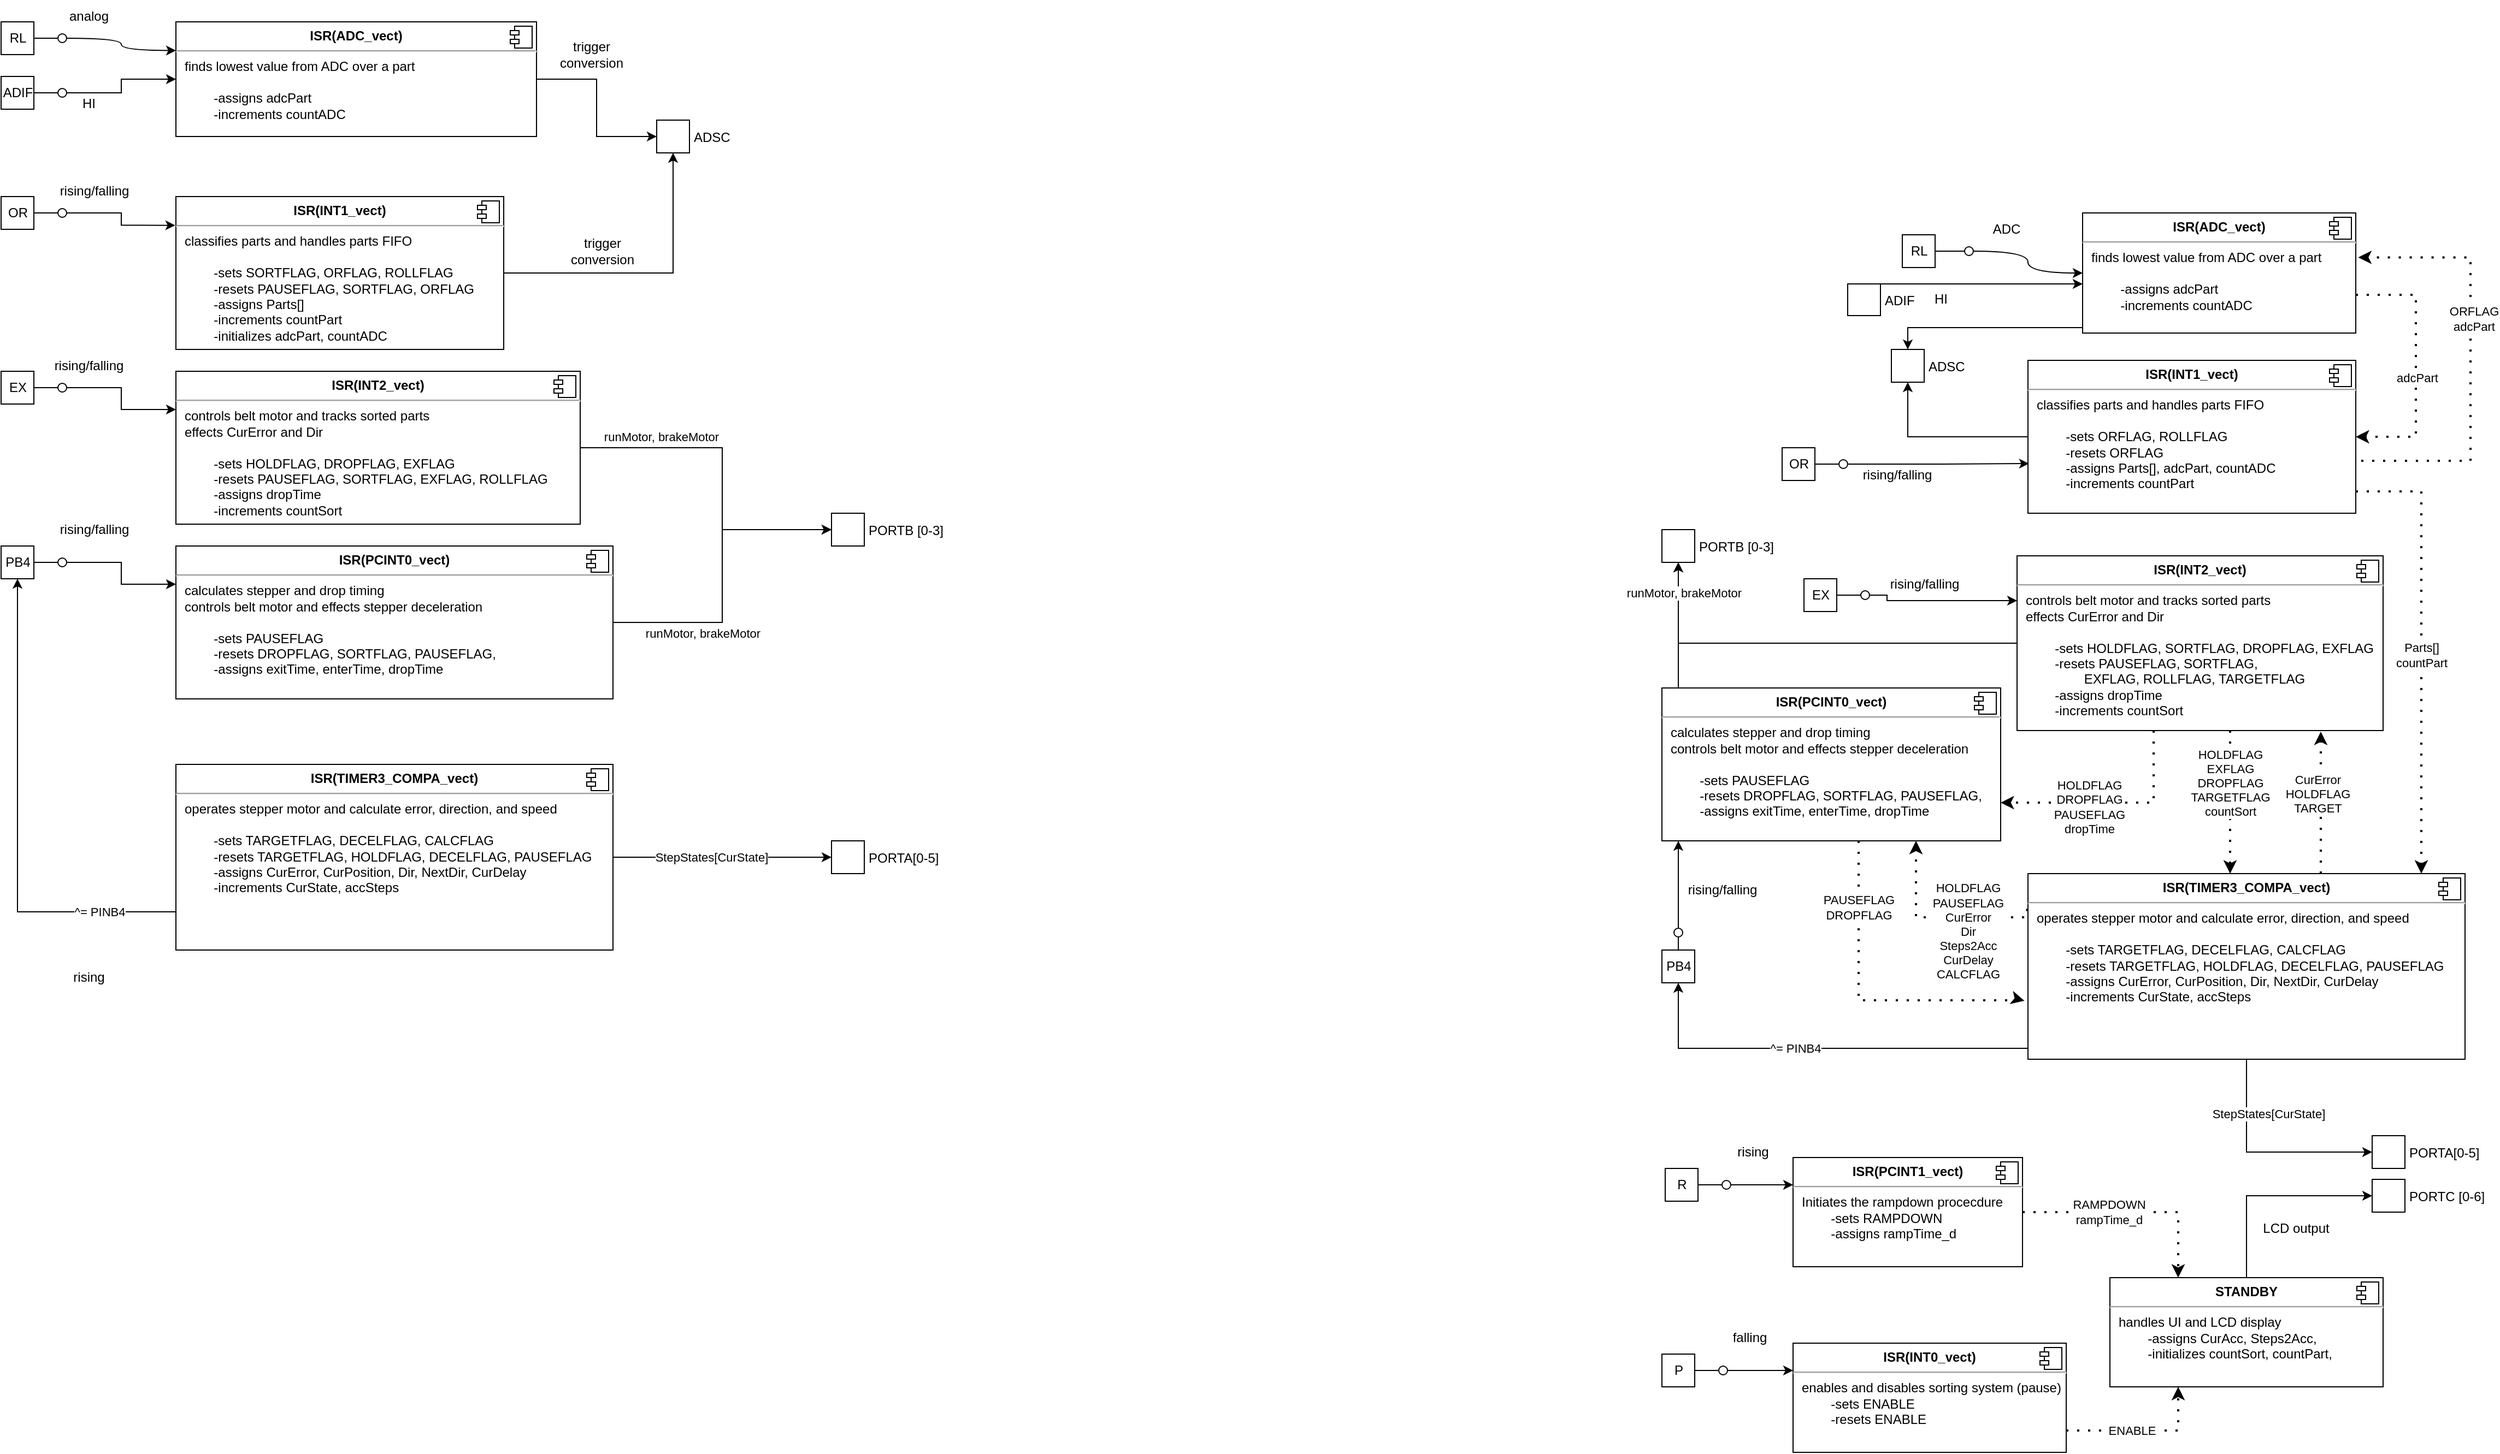 <mxfile version="20.3.0" type="device"><diagram id="m3MxllTX_KHWbP2m7ZOE" name="Page-1"><mxGraphModel dx="2062" dy="1225" grid="0" gridSize="10" guides="1" tooltips="1" connect="1" arrows="1" fold="1" page="0" pageScale="1" pageWidth="850" pageHeight="1100" math="0" shadow="0"><root><mxCell id="0"/><mxCell id="1" parent="0"/><mxCell id="24c8QytC8m8sdufF-hjJ-18" value="" style="group" vertex="1" connectable="0" parent="1"><mxGeometry x="40" y="200" width="60" height="30" as="geometry"/></mxCell><mxCell id="24c8QytC8m8sdufF-hjJ-6" value="OR" style="html=1;rounded=0;" vertex="1" parent="24c8QytC8m8sdufF-hjJ-18"><mxGeometry width="30" height="30" as="geometry"/></mxCell><mxCell id="24c8QytC8m8sdufF-hjJ-7" value="" style="endArrow=none;html=1;rounded=0;align=center;verticalAlign=top;endFill=0;labelBackgroundColor=none;endSize=2;" edge="1" source="24c8QytC8m8sdufF-hjJ-6" target="24c8QytC8m8sdufF-hjJ-8" parent="24c8QytC8m8sdufF-hjJ-18"><mxGeometry relative="1" as="geometry"/></mxCell><mxCell id="24c8QytC8m8sdufF-hjJ-8" value="" style="ellipse;html=1;fontSize=11;align=center;fillColor=none;points=[];aspect=fixed;resizable=0;verticalAlign=bottom;labelPosition=center;verticalLabelPosition=top;flipH=1;" vertex="1" parent="24c8QytC8m8sdufF-hjJ-18"><mxGeometry x="52" y="11" width="8" height="8" as="geometry"/></mxCell><mxCell id="24c8QytC8m8sdufF-hjJ-20" value="" style="group" vertex="1" connectable="0" parent="1"><mxGeometry x="40" y="360" width="60" height="30" as="geometry"/></mxCell><mxCell id="24c8QytC8m8sdufF-hjJ-21" value="EX" style="html=1;rounded=0;" vertex="1" parent="24c8QytC8m8sdufF-hjJ-20"><mxGeometry width="30" height="30" as="geometry"/></mxCell><mxCell id="24c8QytC8m8sdufF-hjJ-22" value="" style="endArrow=none;html=1;rounded=0;align=center;verticalAlign=top;endFill=0;labelBackgroundColor=none;endSize=2;" edge="1" parent="24c8QytC8m8sdufF-hjJ-20" source="24c8QytC8m8sdufF-hjJ-21" target="24c8QytC8m8sdufF-hjJ-23"><mxGeometry relative="1" as="geometry"/></mxCell><mxCell id="24c8QytC8m8sdufF-hjJ-23" value="" style="ellipse;html=1;fontSize=11;align=center;fillColor=none;points=[];aspect=fixed;resizable=0;verticalAlign=bottom;labelPosition=center;verticalLabelPosition=top;flipH=1;" vertex="1" parent="24c8QytC8m8sdufF-hjJ-20"><mxGeometry x="52" y="11" width="8" height="8" as="geometry"/></mxCell><mxCell id="24c8QytC8m8sdufF-hjJ-28" value="" style="group" vertex="1" connectable="0" parent="1"><mxGeometry x="40" y="40" width="60" height="30" as="geometry"/></mxCell><mxCell id="24c8QytC8m8sdufF-hjJ-29" value="RL" style="html=1;rounded=0;" vertex="1" parent="24c8QytC8m8sdufF-hjJ-28"><mxGeometry width="30" height="30" as="geometry"/></mxCell><mxCell id="24c8QytC8m8sdufF-hjJ-30" value="" style="endArrow=none;html=1;rounded=0;align=center;verticalAlign=top;endFill=0;labelBackgroundColor=none;endSize=2;" edge="1" parent="24c8QytC8m8sdufF-hjJ-28" source="24c8QytC8m8sdufF-hjJ-29" target="24c8QytC8m8sdufF-hjJ-31"><mxGeometry relative="1" as="geometry"/></mxCell><mxCell id="24c8QytC8m8sdufF-hjJ-31" value="" style="ellipse;html=1;fontSize=11;align=center;fillColor=none;points=[];aspect=fixed;resizable=0;verticalAlign=bottom;labelPosition=center;verticalLabelPosition=top;flipH=1;" vertex="1" parent="24c8QytC8m8sdufF-hjJ-28"><mxGeometry x="52" y="11" width="8" height="8" as="geometry"/></mxCell><mxCell id="24c8QytC8m8sdufF-hjJ-32" value="" style="group;rotation=0;" vertex="1" connectable="0" parent="1"><mxGeometry x="1560" y="1260" width="60" height="30" as="geometry"/></mxCell><mxCell id="24c8QytC8m8sdufF-hjJ-33" value="P" style="html=1;rounded=0;rotation=0;" vertex="1" parent="24c8QytC8m8sdufF-hjJ-32"><mxGeometry width="30" height="30" as="geometry"/></mxCell><mxCell id="24c8QytC8m8sdufF-hjJ-34" value="" style="endArrow=none;html=1;rounded=0;align=center;verticalAlign=top;endFill=0;labelBackgroundColor=none;endSize=2;" edge="1" parent="24c8QytC8m8sdufF-hjJ-32" source="24c8QytC8m8sdufF-hjJ-33" target="24c8QytC8m8sdufF-hjJ-35"><mxGeometry relative="1" as="geometry"/></mxCell><mxCell id="24c8QytC8m8sdufF-hjJ-35" value="" style="ellipse;html=1;fontSize=11;align=center;fillColor=none;points=[];aspect=fixed;resizable=0;verticalAlign=bottom;labelPosition=center;verticalLabelPosition=top;flipH=1;rotation=0;" vertex="1" parent="24c8QytC8m8sdufF-hjJ-32"><mxGeometry x="52" y="11" width="8" height="8" as="geometry"/></mxCell><mxCell id="24c8QytC8m8sdufF-hjJ-37" value="" style="group;rotation=0;" vertex="1" connectable="0" parent="1"><mxGeometry x="1563" y="1090" width="60" height="30" as="geometry"/></mxCell><mxCell id="24c8QytC8m8sdufF-hjJ-38" value="R" style="html=1;rounded=0;rotation=0;" vertex="1" parent="24c8QytC8m8sdufF-hjJ-37"><mxGeometry width="30" height="30" as="geometry"/></mxCell><mxCell id="24c8QytC8m8sdufF-hjJ-39" value="" style="endArrow=none;html=1;rounded=0;align=center;verticalAlign=top;endFill=0;labelBackgroundColor=none;endSize=2;" edge="1" parent="24c8QytC8m8sdufF-hjJ-37" source="24c8QytC8m8sdufF-hjJ-38" target="24c8QytC8m8sdufF-hjJ-40"><mxGeometry relative="1" as="geometry"/></mxCell><mxCell id="24c8QytC8m8sdufF-hjJ-40" value="" style="ellipse;html=1;fontSize=11;align=center;fillColor=none;points=[];aspect=fixed;resizable=0;verticalAlign=bottom;labelPosition=center;verticalLabelPosition=top;flipH=1;rotation=0;" vertex="1" parent="24c8QytC8m8sdufF-hjJ-37"><mxGeometry x="52" y="11" width="8" height="8" as="geometry"/></mxCell><mxCell id="24c8QytC8m8sdufF-hjJ-90" style="edgeStyle=orthogonalEdgeStyle;rounded=0;orthogonalLoop=1;jettySize=auto;html=1;entryX=0;entryY=0.5;entryDx=0;entryDy=0;" edge="1" parent="1" source="24c8QytC8m8sdufF-hjJ-54" target="24c8QytC8m8sdufF-hjJ-81"><mxGeometry relative="1" as="geometry"><Array as="points"><mxPoint x="700" y="430"/><mxPoint x="700" y="505"/></Array></mxGeometry></mxCell><mxCell id="24c8QytC8m8sdufF-hjJ-91" value="runMotor, brakeMotor" style="edgeLabel;html=1;align=center;verticalAlign=middle;resizable=0;points=[];" vertex="1" connectable="0" parent="24c8QytC8m8sdufF-hjJ-90"><mxGeometry x="-0.515" y="3" relative="1" as="geometry"><mxPoint y="-7" as="offset"/></mxGeometry></mxCell><mxCell id="24c8QytC8m8sdufF-hjJ-54" value="&lt;p style=&quot;margin:0px;margin-top:6px;text-align:center;&quot;&gt;&lt;b&gt;ISR(INT2_vect)&lt;/b&gt;&lt;/p&gt;&lt;hr&gt;&lt;p style=&quot;margin:0px;margin-left:8px;&quot;&gt;controls belt motor and tracks sorted parts&lt;/p&gt;&lt;p style=&quot;margin:0px;margin-left:8px;&quot;&gt;effects CurError and Dir&lt;/p&gt;&lt;p style=&quot;margin:0px;margin-left:8px;&quot;&gt;&lt;br&gt;&lt;/p&gt;&lt;p style=&quot;margin:0px;margin-left:8px;&quot;&gt;&lt;span style=&quot;background-color: initial; white-space: pre;&quot;&gt;&#9;&lt;/span&gt;&lt;span style=&quot;background-color: initial;&quot;&gt;-sets HOLDFLAG, DROPFLAG, EXFLAG&lt;/span&gt;&lt;br&gt;&lt;/p&gt;&lt;p style=&quot;margin:0px;margin-left:8px;&quot;&gt;&lt;span style=&quot;background-color: initial;&quot;&gt;&lt;span style=&quot;white-space: pre;&quot;&gt;&#9;&lt;/span&gt;-resets PAUSEFLAG, SORTFLAG, EXFLAG, ROLLFLAG&lt;br&gt;&lt;/span&gt;&lt;/p&gt;&lt;p style=&quot;margin:0px;margin-left:8px;&quot;&gt;&lt;span style=&quot;background-color: initial;&quot;&gt;&lt;span style=&quot;white-space: pre;&quot;&gt;&#9;&lt;/span&gt;-assigns dropTime&lt;br&gt;&lt;/span&gt;&lt;/p&gt;&lt;p style=&quot;margin:0px;margin-left:8px;&quot;&gt;&lt;span style=&quot;background-color: initial;&quot;&gt;&lt;span style=&quot;white-space: pre;&quot;&gt;&#9;&lt;/span&gt;-increments countSort&lt;br&gt;&lt;/span&gt;&lt;/p&gt;" style="align=left;overflow=fill;html=1;dropTarget=0;" vertex="1" parent="1"><mxGeometry x="200" y="360" width="370" height="140" as="geometry"/></mxCell><mxCell id="24c8QytC8m8sdufF-hjJ-55" value="" style="shape=component;jettyWidth=8;jettyHeight=4;" vertex="1" parent="24c8QytC8m8sdufF-hjJ-54"><mxGeometry x="1" width="20" height="20" relative="1" as="geometry"><mxPoint x="-24" y="4" as="offset"/></mxGeometry></mxCell><mxCell id="24c8QytC8m8sdufF-hjJ-56" style="edgeStyle=orthogonalEdgeStyle;rounded=0;orthogonalLoop=1;jettySize=auto;html=1;entryX=0;entryY=0.25;entryDx=0;entryDy=0;" edge="1" parent="1" source="24c8QytC8m8sdufF-hjJ-23" target="24c8QytC8m8sdufF-hjJ-54"><mxGeometry relative="1" as="geometry"/></mxCell><mxCell id="24c8QytC8m8sdufF-hjJ-110" style="edgeStyle=orthogonalEdgeStyle;rounded=0;orthogonalLoop=1;jettySize=auto;html=1;entryX=0.5;entryY=1;entryDx=0;entryDy=0;" edge="1" parent="1" source="24c8QytC8m8sdufF-hjJ-57" target="24c8QytC8m8sdufF-hjJ-107"><mxGeometry relative="1" as="geometry"/></mxCell><mxCell id="24c8QytC8m8sdufF-hjJ-57" value="&lt;p style=&quot;margin:0px;margin-top:6px;text-align:center;&quot;&gt;&lt;b&gt;ISR(INT1_vect)&lt;/b&gt;&lt;/p&gt;&lt;hr&gt;&lt;p style=&quot;margin:0px;margin-left:8px;&quot;&gt;classifies parts and handles parts FIFO&lt;/p&gt;&lt;p style=&quot;margin:0px;margin-left:8px;&quot;&gt;&lt;br&gt;&lt;/p&gt;&lt;p style=&quot;margin:0px;margin-left:8px;&quot;&gt;&lt;span style=&quot;background-color: initial; white-space: pre;&quot;&gt;&#9;&lt;/span&gt;&lt;span style=&quot;background-color: initial;&quot;&gt;-sets SORTFLAG, ORFLAG, ROLLFLAG&lt;/span&gt;&lt;br&gt;&lt;/p&gt;&lt;p style=&quot;margin:0px;margin-left:8px;&quot;&gt;&lt;span style=&quot;background-color: initial;&quot;&gt;&lt;span style=&quot;white-space: pre;&quot;&gt;&#9;&lt;/span&gt;-resets PAUSEFLAG, SORTFLAG, ORFLAG&lt;br&gt;&lt;/span&gt;&lt;/p&gt;&lt;p style=&quot;margin:0px;margin-left:8px;&quot;&gt;&lt;span style=&quot;background-color: initial;&quot;&gt;&lt;span style=&quot;white-space: pre;&quot;&gt;&#9;&lt;/span&gt;-assigns Parts[]&lt;br&gt;&lt;/span&gt;&lt;/p&gt;&lt;p style=&quot;margin:0px;margin-left:8px;&quot;&gt;&lt;span style=&quot;background-color: initial;&quot;&gt;&lt;span style=&quot;white-space: pre;&quot;&gt;&#9;&lt;/span&gt;-increments countPart&lt;br&gt;&lt;/span&gt;&lt;/p&gt;&lt;p style=&quot;margin:0px;margin-left:8px;&quot;&gt;&lt;span style=&quot;background-color: initial;&quot;&gt;&lt;span style=&quot;white-space: pre;&quot;&gt;&#9;&lt;/span&gt;-initializes adcPart, countADC&lt;br&gt;&lt;/span&gt;&lt;/p&gt;" style="align=left;overflow=fill;html=1;dropTarget=0;" vertex="1" parent="1"><mxGeometry x="200" y="200" width="300" height="140" as="geometry"/></mxCell><mxCell id="24c8QytC8m8sdufF-hjJ-58" value="" style="shape=component;jettyWidth=8;jettyHeight=4;" vertex="1" parent="24c8QytC8m8sdufF-hjJ-57"><mxGeometry x="1" width="20" height="20" relative="1" as="geometry"><mxPoint x="-24" y="4" as="offset"/></mxGeometry></mxCell><mxCell id="24c8QytC8m8sdufF-hjJ-59" value="" style="edgeStyle=orthogonalEdgeStyle;rounded=0;orthogonalLoop=1;jettySize=auto;html=1;entryX=-0.002;entryY=0.188;entryDx=0;entryDy=0;entryPerimeter=0;" edge="1" parent="1" source="24c8QytC8m8sdufF-hjJ-8" target="24c8QytC8m8sdufF-hjJ-57"><mxGeometry relative="1" as="geometry"/></mxCell><mxCell id="24c8QytC8m8sdufF-hjJ-112" style="edgeStyle=orthogonalEdgeStyle;rounded=0;orthogonalLoop=1;jettySize=auto;html=1;entryX=0;entryY=0.5;entryDx=0;entryDy=0;" edge="1" parent="1" source="24c8QytC8m8sdufF-hjJ-60" target="24c8QytC8m8sdufF-hjJ-107"><mxGeometry relative="1" as="geometry"/></mxCell><mxCell id="24c8QytC8m8sdufF-hjJ-60" value="&lt;p style=&quot;margin:0px;margin-top:6px;text-align:center;&quot;&gt;&lt;b&gt;ISR(ADC_vect)&lt;/b&gt;&lt;/p&gt;&lt;hr&gt;&lt;p style=&quot;margin:0px;margin-left:8px;&quot;&gt;finds lowest value from ADC over a part&lt;/p&gt;&lt;p style=&quot;margin:0px;margin-left:8px;&quot;&gt;&lt;br&gt;&lt;/p&gt;&lt;p style=&quot;margin:0px;margin-left:8px;&quot;&gt;&lt;span style=&quot;background-color: initial;&quot;&gt;&lt;span style=&quot;white-space: pre;&quot;&gt;&#9;&lt;/span&gt;-assigns adcPart&lt;br&gt;&lt;/span&gt;&lt;/p&gt;&lt;p style=&quot;margin:0px;margin-left:8px;&quot;&gt;&lt;span style=&quot;background-color: initial;&quot;&gt;&lt;span style=&quot;white-space: pre;&quot;&gt;&#9;&lt;/span&gt;-increments countADC&lt;br&gt;&lt;/span&gt;&lt;/p&gt;&lt;p style=&quot;margin:0px;margin-left:8px;&quot;&gt;&lt;span style=&quot;background-color: initial;&quot;&gt;&lt;br&gt;&lt;/span&gt;&lt;/p&gt;" style="align=left;overflow=fill;html=1;dropTarget=0;" vertex="1" parent="1"><mxGeometry x="200" y="40" width="330" height="105" as="geometry"/></mxCell><mxCell id="24c8QytC8m8sdufF-hjJ-61" value="" style="shape=component;jettyWidth=8;jettyHeight=4;" vertex="1" parent="24c8QytC8m8sdufF-hjJ-60"><mxGeometry x="1" width="20" height="20" relative="1" as="geometry"><mxPoint x="-24" y="4" as="offset"/></mxGeometry></mxCell><mxCell id="24c8QytC8m8sdufF-hjJ-62" value="" style="edgeStyle=orthogonalEdgeStyle;rounded=0;orthogonalLoop=1;jettySize=auto;html=1;entryX=0;entryY=0.25;entryDx=0;entryDy=0;curved=1;" edge="1" parent="1" source="24c8QytC8m8sdufF-hjJ-31" target="24c8QytC8m8sdufF-hjJ-60"><mxGeometry relative="1" as="geometry"/></mxCell><mxCell id="24c8QytC8m8sdufF-hjJ-216" style="edgeStyle=orthogonalEdgeStyle;rounded=0;orthogonalLoop=1;jettySize=auto;html=1;entryX=0.25;entryY=0;entryDx=0;entryDy=0;dashed=1;dashPattern=1 4;strokeWidth=2;" edge="1" parent="1" source="24c8QytC8m8sdufF-hjJ-63" target="24c8QytC8m8sdufF-hjJ-70"><mxGeometry relative="1" as="geometry"/></mxCell><mxCell id="24c8QytC8m8sdufF-hjJ-217" value="RAMPDOWN&lt;br&gt;rampTime_d" style="edgeLabel;html=1;align=center;verticalAlign=middle;resizable=0;points=[];" vertex="1" connectable="0" parent="24c8QytC8m8sdufF-hjJ-216"><mxGeometry x="-0.093" y="-2" relative="1" as="geometry"><mxPoint x="-13" y="-2" as="offset"/></mxGeometry></mxCell><mxCell id="24c8QytC8m8sdufF-hjJ-63" value="&lt;p style=&quot;margin:0px;margin-top:6px;text-align:center;&quot;&gt;&lt;b&gt;ISR(PCINT1_vect)&lt;/b&gt;&lt;/p&gt;&lt;hr&gt;&lt;p style=&quot;margin:0px;margin-left:8px;&quot;&gt;Initiates the rampdown procecdure&lt;/p&gt;&lt;p style=&quot;margin:0px;margin-left:8px;&quot;&gt;&lt;span style=&quot;white-space: pre;&quot;&gt;&#9;&lt;/span&gt;-sets RAMPDOWN&lt;/p&gt;&lt;p style=&quot;margin:0px;margin-left:8px;&quot;&gt;&lt;span style=&quot;white-space: pre;&quot;&gt;&#9;&lt;/span&gt;-assigns rampTime_d&lt;br&gt;&lt;/p&gt;" style="align=left;overflow=fill;html=1;dropTarget=0;" vertex="1" parent="1"><mxGeometry x="1680" y="1080" width="210" height="100" as="geometry"/></mxCell><mxCell id="24c8QytC8m8sdufF-hjJ-64" value="" style="shape=component;jettyWidth=8;jettyHeight=4;" vertex="1" parent="24c8QytC8m8sdufF-hjJ-63"><mxGeometry x="1" width="20" height="20" relative="1" as="geometry"><mxPoint x="-24" y="4" as="offset"/></mxGeometry></mxCell><mxCell id="24c8QytC8m8sdufF-hjJ-65" value="" style="edgeStyle=orthogonalEdgeStyle;rounded=0;orthogonalLoop=1;jettySize=auto;html=1;entryX=0;entryY=0.25;entryDx=0;entryDy=0;" edge="1" parent="1" source="24c8QytC8m8sdufF-hjJ-40" target="24c8QytC8m8sdufF-hjJ-63"><mxGeometry relative="1" as="geometry"/></mxCell><mxCell id="24c8QytC8m8sdufF-hjJ-218" style="edgeStyle=orthogonalEdgeStyle;rounded=0;orthogonalLoop=1;jettySize=auto;html=1;entryX=0.25;entryY=1;entryDx=0;entryDy=0;dashed=1;dashPattern=1 4;strokeWidth=2;" edge="1" parent="1" source="24c8QytC8m8sdufF-hjJ-66" target="24c8QytC8m8sdufF-hjJ-70"><mxGeometry relative="1" as="geometry"><Array as="points"><mxPoint x="2033" y="1330"/></Array></mxGeometry></mxCell><mxCell id="24c8QytC8m8sdufF-hjJ-219" value="ENABLE" style="edgeLabel;html=1;align=center;verticalAlign=middle;resizable=0;points=[];" vertex="1" connectable="0" parent="24c8QytC8m8sdufF-hjJ-218"><mxGeometry x="-0.481" y="-1" relative="1" as="geometry"><mxPoint x="23" y="-1" as="offset"/></mxGeometry></mxCell><mxCell id="24c8QytC8m8sdufF-hjJ-66" value="&lt;p style=&quot;margin:0px;margin-top:6px;text-align:center;&quot;&gt;&lt;b&gt;ISR(INT0_vect)&lt;/b&gt;&lt;/p&gt;&lt;hr&gt;&lt;p style=&quot;margin:0px;margin-left:8px;&quot;&gt;enables and disables sorting system (pause)&lt;/p&gt;&lt;p style=&quot;margin:0px;margin-left:8px;&quot;&gt;&lt;span style=&quot;white-space: pre;&quot;&gt;&#9;&lt;/span&gt;-sets ENABLE&lt;/p&gt;&lt;p style=&quot;margin:0px;margin-left:8px;&quot;&gt;&lt;span style=&quot;white-space: pre;&quot;&gt;&#9;&lt;/span&gt;-resets ENABLE&lt;/p&gt;&lt;p style=&quot;margin:0px;margin-left:8px;&quot;&gt;&lt;br&gt;&lt;/p&gt;" style="align=left;overflow=fill;html=1;dropTarget=0;" vertex="1" parent="1"><mxGeometry x="1680" y="1250" width="250" height="100" as="geometry"/></mxCell><mxCell id="24c8QytC8m8sdufF-hjJ-67" value="" style="shape=component;jettyWidth=8;jettyHeight=4;" vertex="1" parent="24c8QytC8m8sdufF-hjJ-66"><mxGeometry x="1" width="20" height="20" relative="1" as="geometry"><mxPoint x="-24" y="4" as="offset"/></mxGeometry></mxCell><mxCell id="24c8QytC8m8sdufF-hjJ-68" value="" style="edgeStyle=orthogonalEdgeStyle;rounded=0;orthogonalLoop=1;jettySize=auto;html=1;entryX=0;entryY=0.25;entryDx=0;entryDy=0;" edge="1" parent="1" source="24c8QytC8m8sdufF-hjJ-35" target="24c8QytC8m8sdufF-hjJ-66"><mxGeometry relative="1" as="geometry"/></mxCell><mxCell id="24c8QytC8m8sdufF-hjJ-127" style="edgeStyle=orthogonalEdgeStyle;rounded=0;orthogonalLoop=1;jettySize=auto;html=1;entryX=0;entryY=0.5;entryDx=0;entryDy=0;" edge="1" parent="1" source="24c8QytC8m8sdufF-hjJ-70" target="24c8QytC8m8sdufF-hjJ-126"><mxGeometry relative="1" as="geometry"/></mxCell><mxCell id="24c8QytC8m8sdufF-hjJ-70" value="&lt;p style=&quot;margin:0px;margin-top:6px;text-align:center;&quot;&gt;&lt;b&gt;STANDBY&lt;/b&gt;&lt;/p&gt;&lt;hr&gt;&lt;p style=&quot;margin:0px;margin-left:8px;&quot;&gt;handles UI and LCD display&lt;/p&gt;&lt;p style=&quot;margin:0px;margin-left:8px;&quot;&gt;&lt;span style=&quot;white-space: pre;&quot;&gt;&#9;&lt;/span&gt;-assigns CurAcc, Steps2Acc,&amp;nbsp;&lt;br&gt;&lt;/p&gt;&lt;p style=&quot;margin:0px;margin-left:8px;&quot;&gt;&lt;span style=&quot;white-space: pre;&quot;&gt;&#9;&lt;/span&gt;-initializes countSort, countPart,&amp;nbsp;&lt;br&gt;&lt;/p&gt;" style="align=left;overflow=fill;html=1;dropTarget=0;" vertex="1" parent="1"><mxGeometry x="1970" y="1190" width="250" height="100" as="geometry"/></mxCell><mxCell id="24c8QytC8m8sdufF-hjJ-71" value="" style="shape=component;jettyWidth=8;jettyHeight=4;" vertex="1" parent="24c8QytC8m8sdufF-hjJ-70"><mxGeometry x="1" width="20" height="20" relative="1" as="geometry"><mxPoint x="-24" y="4" as="offset"/></mxGeometry></mxCell><mxCell id="24c8QytC8m8sdufF-hjJ-76" value="PORTA[0-5]" style="fontStyle=0;labelPosition=right;verticalLabelPosition=middle;align=left;verticalAlign=middle;spacingLeft=2;" vertex="1" parent="1"><mxGeometry x="800" y="790" width="30" height="30" as="geometry"/></mxCell><mxCell id="24c8QytC8m8sdufF-hjJ-79" style="edgeStyle=orthogonalEdgeStyle;rounded=0;orthogonalLoop=1;jettySize=auto;html=1;entryX=0;entryY=0.5;entryDx=0;entryDy=0;" edge="1" parent="1" source="24c8QytC8m8sdufF-hjJ-77" target="24c8QytC8m8sdufF-hjJ-76"><mxGeometry relative="1" as="geometry"/></mxCell><mxCell id="24c8QytC8m8sdufF-hjJ-80" value="StepStates[CurState]" style="edgeLabel;html=1;align=center;verticalAlign=middle;resizable=0;points=[];" vertex="1" connectable="0" parent="24c8QytC8m8sdufF-hjJ-79"><mxGeometry x="-0.27" y="3" relative="1" as="geometry"><mxPoint x="17" y="3" as="offset"/></mxGeometry></mxCell><mxCell id="24c8QytC8m8sdufF-hjJ-83" style="edgeStyle=orthogonalEdgeStyle;rounded=0;orthogonalLoop=1;jettySize=auto;html=1;entryX=0.5;entryY=1;entryDx=0;entryDy=0;" edge="1" parent="1" source="24c8QytC8m8sdufF-hjJ-77" target="24c8QytC8m8sdufF-hjJ-92"><mxGeometry relative="1" as="geometry"><mxPoint x="800" y="855" as="targetPoint"/><Array as="points"><mxPoint x="55" y="855"/></Array></mxGeometry></mxCell><mxCell id="24c8QytC8m8sdufF-hjJ-84" value="^= PINB4" style="edgeLabel;html=1;align=center;verticalAlign=middle;resizable=0;points=[];" vertex="1" connectable="0" parent="24c8QytC8m8sdufF-hjJ-83"><mxGeometry x="-0.413" relative="1" as="geometry"><mxPoint x="62" as="offset"/></mxGeometry></mxCell><mxCell id="24c8QytC8m8sdufF-hjJ-77" value="&lt;p style=&quot;margin:0px;margin-top:6px;text-align:center;&quot;&gt;&lt;b&gt;ISR(TIMER3_COMPA_vect)&lt;/b&gt;&lt;br&gt;&lt;/p&gt;&lt;hr&gt;&lt;p style=&quot;margin:0px;margin-left:8px;&quot;&gt;operates stepper motor and calculate error, direction, and speed&lt;/p&gt;&lt;p style=&quot;margin:0px;margin-left:8px;&quot;&gt;&lt;br&gt;&lt;/p&gt;&lt;p style=&quot;margin:0px;margin-left:8px;&quot;&gt;&lt;span style=&quot;white-space: pre;&quot;&gt;&#9;&lt;/span&gt;-sets TARGETFLAG, DECELFLAG, CALCFLAG&lt;br&gt;&lt;/p&gt;&lt;p style=&quot;margin:0px;margin-left:8px;&quot;&gt;&lt;span style=&quot;white-space: pre;&quot;&gt;&#9;&lt;/span&gt;-resets TARGETFLAG, HOLDFLAG, DECELFLAG, PAUSEFLAG&lt;br&gt;&lt;/p&gt;&lt;p style=&quot;margin:0px;margin-left:8px;&quot;&gt;&lt;span style=&quot;white-space: pre;&quot;&gt;&#9;&lt;/span&gt;-assigns CurError, CurPosition, Dir, NextDir, CurDelay&lt;br&gt;&lt;/p&gt;&lt;p style=&quot;margin:0px;margin-left:8px;&quot;&gt;&lt;span style=&quot;white-space: pre;&quot;&gt;&#9;&lt;/span&gt;-increments CurState, accSteps&lt;br&gt;&lt;/p&gt;" style="align=left;overflow=fill;html=1;dropTarget=0;" vertex="1" parent="1"><mxGeometry x="200" y="720" width="400" height="170" as="geometry"/></mxCell><mxCell id="24c8QytC8m8sdufF-hjJ-78" value="" style="shape=component;jettyWidth=8;jettyHeight=4;" vertex="1" parent="24c8QytC8m8sdufF-hjJ-77"><mxGeometry x="1" width="20" height="20" relative="1" as="geometry"><mxPoint x="-24" y="4" as="offset"/></mxGeometry></mxCell><mxCell id="24c8QytC8m8sdufF-hjJ-81" value="PORTB [0-3]" style="fontStyle=0;labelPosition=right;verticalLabelPosition=middle;align=left;verticalAlign=middle;spacingLeft=2;" vertex="1" parent="1"><mxGeometry x="800" y="490" width="30" height="30" as="geometry"/></mxCell><mxCell id="24c8QytC8m8sdufF-hjJ-88" style="edgeStyle=orthogonalEdgeStyle;rounded=0;orthogonalLoop=1;jettySize=auto;html=1;entryX=0;entryY=0.5;entryDx=0;entryDy=0;" edge="1" parent="1" source="24c8QytC8m8sdufF-hjJ-85" target="24c8QytC8m8sdufF-hjJ-81"><mxGeometry relative="1" as="geometry"/></mxCell><mxCell id="24c8QytC8m8sdufF-hjJ-89" value="runMotor, brakeMotor" style="edgeLabel;html=1;align=center;verticalAlign=middle;resizable=0;points=[];" vertex="1" connectable="0" parent="24c8QytC8m8sdufF-hjJ-88"><mxGeometry x="-0.412" y="-1" relative="1" as="geometry"><mxPoint x="-2" y="9" as="offset"/></mxGeometry></mxCell><mxCell id="24c8QytC8m8sdufF-hjJ-85" value="&lt;p style=&quot;margin:0px;margin-top:6px;text-align:center;&quot;&gt;&lt;b&gt;ISR(PCINT0_vect)&lt;/b&gt;&lt;br&gt;&lt;/p&gt;&lt;hr&gt;&lt;p style=&quot;margin:0px;margin-left:8px;&quot;&gt;calculates stepper and drop timing&lt;/p&gt;&lt;p style=&quot;margin:0px;margin-left:8px;&quot;&gt;controls belt motor and effects stepper deceleration&lt;/p&gt;&lt;p style=&quot;margin:0px;margin-left:8px;&quot;&gt;&lt;br&gt;&lt;/p&gt;&lt;p style=&quot;margin:0px;margin-left:8px;&quot;&gt;&lt;span style=&quot;white-space: pre;&quot;&gt;&#9;&lt;/span&gt;-sets PAUSEFLAG&lt;br&gt;&lt;/p&gt;&lt;p style=&quot;margin:0px;margin-left:8px;&quot;&gt;&lt;span style=&quot;white-space: pre;&quot;&gt;&#9;&lt;/span&gt;-resets DROPFLAG, SORTFLAG, PAUSEFLAG,&amp;nbsp;&lt;br&gt;&lt;/p&gt;&lt;p style=&quot;margin:0px;margin-left:8px;&quot;&gt;&lt;span style=&quot;white-space: pre;&quot;&gt;&#9;&lt;/span&gt;-assigns exitTime, enterTime, dropTime&lt;/p&gt;" style="align=left;overflow=fill;html=1;dropTarget=0;" vertex="1" parent="1"><mxGeometry x="200" y="520" width="400" height="140" as="geometry"/></mxCell><mxCell id="24c8QytC8m8sdufF-hjJ-86" value="" style="shape=component;jettyWidth=8;jettyHeight=4;" vertex="1" parent="24c8QytC8m8sdufF-hjJ-85"><mxGeometry x="1" width="20" height="20" relative="1" as="geometry"><mxPoint x="-24" y="4" as="offset"/></mxGeometry></mxCell><mxCell id="24c8QytC8m8sdufF-hjJ-98" value="" style="group" vertex="1" connectable="0" parent="1"><mxGeometry x="40" y="520" width="60" height="30" as="geometry"/></mxCell><mxCell id="24c8QytC8m8sdufF-hjJ-92" value="PB4" style="html=1;rounded=0;" vertex="1" parent="24c8QytC8m8sdufF-hjJ-98"><mxGeometry width="30" height="30" as="geometry"/></mxCell><mxCell id="24c8QytC8m8sdufF-hjJ-93" value="" style="endArrow=none;html=1;rounded=0;align=center;verticalAlign=top;endFill=0;labelBackgroundColor=none;endSize=2;" edge="1" source="24c8QytC8m8sdufF-hjJ-92" target="24c8QytC8m8sdufF-hjJ-94" parent="24c8QytC8m8sdufF-hjJ-98"><mxGeometry relative="1" as="geometry"/></mxCell><mxCell id="24c8QytC8m8sdufF-hjJ-94" value="" style="ellipse;html=1;fontSize=11;align=center;fillColor=none;points=[];aspect=fixed;resizable=0;verticalAlign=bottom;labelPosition=center;verticalLabelPosition=top;flipH=1;" vertex="1" parent="24c8QytC8m8sdufF-hjJ-98"><mxGeometry x="52" y="11" width="8" height="8" as="geometry"/></mxCell><mxCell id="24c8QytC8m8sdufF-hjJ-99" style="edgeStyle=orthogonalEdgeStyle;rounded=0;orthogonalLoop=1;jettySize=auto;html=1;entryX=0;entryY=0.25;entryDx=0;entryDy=0;" edge="1" parent="1" source="24c8QytC8m8sdufF-hjJ-94" target="24c8QytC8m8sdufF-hjJ-85"><mxGeometry relative="1" as="geometry"/></mxCell><mxCell id="24c8QytC8m8sdufF-hjJ-100" value="rising/falling" style="text;html=1;align=center;verticalAlign=middle;resizable=0;points=[];autosize=1;strokeColor=none;fillColor=none;" vertex="1" parent="1"><mxGeometry x="80" y="180" width="90" height="30" as="geometry"/></mxCell><mxCell id="24c8QytC8m8sdufF-hjJ-101" value="rising/falling" style="text;html=1;align=center;verticalAlign=middle;resizable=0;points=[];autosize=1;strokeColor=none;fillColor=none;" vertex="1" parent="1"><mxGeometry x="75" y="340" width="90" height="30" as="geometry"/></mxCell><mxCell id="24c8QytC8m8sdufF-hjJ-102" value="rising/falling" style="text;html=1;align=center;verticalAlign=middle;resizable=0;points=[];autosize=1;strokeColor=none;fillColor=none;" vertex="1" parent="1"><mxGeometry x="80" y="490" width="90" height="30" as="geometry"/></mxCell><mxCell id="24c8QytC8m8sdufF-hjJ-103" value="rising" style="text;html=1;align=center;verticalAlign=middle;resizable=0;points=[];autosize=1;strokeColor=none;fillColor=none;" vertex="1" parent="1"><mxGeometry x="95" y="900" width="50" height="30" as="geometry"/></mxCell><mxCell id="24c8QytC8m8sdufF-hjJ-104" value="rising" style="text;html=1;align=center;verticalAlign=middle;resizable=0;points=[];autosize=1;strokeColor=none;fillColor=none;" vertex="1" parent="1"><mxGeometry x="1618" y="1060" width="50" height="30" as="geometry"/></mxCell><mxCell id="24c8QytC8m8sdufF-hjJ-105" value="falling" style="text;html=1;align=center;verticalAlign=middle;resizable=0;points=[];autosize=1;strokeColor=none;fillColor=none;" vertex="1" parent="1"><mxGeometry x="1615" y="1230" width="50" height="30" as="geometry"/></mxCell><mxCell id="24c8QytC8m8sdufF-hjJ-106" value="analog" style="text;html=1;align=center;verticalAlign=middle;resizable=0;points=[];autosize=1;strokeColor=none;fillColor=none;" vertex="1" parent="1"><mxGeometry x="90" y="20" width="60" height="30" as="geometry"/></mxCell><mxCell id="24c8QytC8m8sdufF-hjJ-107" value="ADSC" style="fontStyle=0;labelPosition=right;verticalLabelPosition=middle;align=left;verticalAlign=middle;spacingLeft=2;" vertex="1" parent="1"><mxGeometry x="640" y="130" width="30" height="30" as="geometry"/></mxCell><mxCell id="24c8QytC8m8sdufF-hjJ-114" value="trigger &lt;br&gt;conversion" style="text;html=1;align=center;verticalAlign=middle;resizable=0;points=[];autosize=1;strokeColor=none;fillColor=none;" vertex="1" parent="1"><mxGeometry x="540" y="50" width="80" height="40" as="geometry"/></mxCell><mxCell id="24c8QytC8m8sdufF-hjJ-119" value="" style="group" vertex="1" connectable="0" parent="1"><mxGeometry x="40" y="90" width="60" height="30" as="geometry"/></mxCell><mxCell id="24c8QytC8m8sdufF-hjJ-120" value="ADIF" style="html=1;rounded=0;" vertex="1" parent="24c8QytC8m8sdufF-hjJ-119"><mxGeometry width="30" height="30" as="geometry"/></mxCell><mxCell id="24c8QytC8m8sdufF-hjJ-121" value="" style="endArrow=none;html=1;rounded=0;align=center;verticalAlign=top;endFill=0;labelBackgroundColor=none;endSize=2;" edge="1" parent="24c8QytC8m8sdufF-hjJ-119" source="24c8QytC8m8sdufF-hjJ-120" target="24c8QytC8m8sdufF-hjJ-122"><mxGeometry relative="1" as="geometry"/></mxCell><mxCell id="24c8QytC8m8sdufF-hjJ-122" value="" style="ellipse;html=1;fontSize=11;align=center;fillColor=none;points=[];aspect=fixed;resizable=0;verticalAlign=bottom;labelPosition=center;verticalLabelPosition=top;flipH=1;" vertex="1" parent="24c8QytC8m8sdufF-hjJ-119"><mxGeometry x="52" y="11" width="8" height="8" as="geometry"/></mxCell><mxCell id="24c8QytC8m8sdufF-hjJ-123" style="edgeStyle=orthogonalEdgeStyle;rounded=0;orthogonalLoop=1;jettySize=auto;html=1;" edge="1" parent="1" source="24c8QytC8m8sdufF-hjJ-122" target="24c8QytC8m8sdufF-hjJ-60"><mxGeometry relative="1" as="geometry"/></mxCell><mxCell id="24c8QytC8m8sdufF-hjJ-124" value="HI" style="text;html=1;align=center;verticalAlign=middle;resizable=0;points=[];autosize=1;strokeColor=none;fillColor=none;" vertex="1" parent="1"><mxGeometry x="100" y="100" width="40" height="30" as="geometry"/></mxCell><mxCell id="24c8QytC8m8sdufF-hjJ-125" value="trigger &lt;br&gt;conversion" style="text;html=1;align=center;verticalAlign=middle;resizable=0;points=[];autosize=1;strokeColor=none;fillColor=none;" vertex="1" parent="1"><mxGeometry x="550" y="230" width="80" height="40" as="geometry"/></mxCell><mxCell id="24c8QytC8m8sdufF-hjJ-126" value="PORTC [0-6]" style="fontStyle=0;labelPosition=right;verticalLabelPosition=middle;align=left;verticalAlign=middle;spacingLeft=2;" vertex="1" parent="1"><mxGeometry x="2210" y="1100" width="30" height="30" as="geometry"/></mxCell><mxCell id="24c8QytC8m8sdufF-hjJ-128" value="LCD output" style="text;html=1;align=center;verticalAlign=middle;resizable=0;points=[];autosize=1;strokeColor=none;fillColor=none;" vertex="1" parent="1"><mxGeometry x="2100" y="1130" width="80" height="30" as="geometry"/></mxCell><mxCell id="24c8QytC8m8sdufF-hjJ-129" value="" style="group" vertex="1" connectable="0" parent="1"><mxGeometry x="1690" y="550" width="60" height="30" as="geometry"/></mxCell><mxCell id="24c8QytC8m8sdufF-hjJ-130" value="EX" style="html=1;rounded=0;" vertex="1" parent="24c8QytC8m8sdufF-hjJ-129"><mxGeometry width="30" height="30" as="geometry"/></mxCell><mxCell id="24c8QytC8m8sdufF-hjJ-132" value="" style="ellipse;html=1;fontSize=11;align=center;fillColor=none;points=[];aspect=fixed;resizable=0;verticalAlign=bottom;labelPosition=center;verticalLabelPosition=top;flipH=1;" vertex="1" parent="24c8QytC8m8sdufF-hjJ-129"><mxGeometry x="52" y="11" width="8" height="8" as="geometry"/></mxCell><mxCell id="24c8QytC8m8sdufF-hjJ-131" value="" style="endArrow=none;html=1;rounded=0;align=center;verticalAlign=top;endFill=0;labelBackgroundColor=none;endSize=2;" edge="1" parent="24c8QytC8m8sdufF-hjJ-129" source="24c8QytC8m8sdufF-hjJ-130" target="24c8QytC8m8sdufF-hjJ-132"><mxGeometry relative="1" as="geometry"/></mxCell><mxCell id="24c8QytC8m8sdufF-hjJ-157" style="edgeStyle=orthogonalEdgeStyle;rounded=0;orthogonalLoop=1;jettySize=auto;html=1;entryX=0.5;entryY=1;entryDx=0;entryDy=0;" edge="1" parent="1" source="24c8QytC8m8sdufF-hjJ-135" target="24c8QytC8m8sdufF-hjJ-145"><mxGeometry relative="1" as="geometry"/></mxCell><mxCell id="24c8QytC8m8sdufF-hjJ-159" style="edgeStyle=orthogonalEdgeStyle;rounded=0;orthogonalLoop=1;jettySize=auto;html=1;strokeWidth=2;dashed=1;dashPattern=1 4;" edge="1" parent="1" source="24c8QytC8m8sdufF-hjJ-135" target="24c8QytC8m8sdufF-hjJ-143"><mxGeometry relative="1" as="geometry"><Array as="points"><mxPoint x="2080" y="710"/><mxPoint x="2080" y="710"/></Array></mxGeometry></mxCell><mxCell id="24c8QytC8m8sdufF-hjJ-161" value="HOLDFLAG &lt;br&gt;EXFLAG &lt;br&gt;DROPFLAG&lt;br&gt;TARGETFLAG&lt;br&gt;countSort" style="edgeLabel;html=1;align=center;verticalAlign=middle;resizable=0;points=[];" vertex="1" connectable="0" parent="24c8QytC8m8sdufF-hjJ-159"><mxGeometry x="-0.273" relative="1" as="geometry"><mxPoint as="offset"/></mxGeometry></mxCell><mxCell id="24c8QytC8m8sdufF-hjJ-167" style="edgeStyle=orthogonalEdgeStyle;rounded=0;orthogonalLoop=1;jettySize=auto;html=1;entryX=1;entryY=0.75;entryDx=0;entryDy=0;dashed=1;dashPattern=1 4;strokeWidth=2;" edge="1" parent="1" source="24c8QytC8m8sdufF-hjJ-135" target="24c8QytC8m8sdufF-hjJ-148"><mxGeometry relative="1" as="geometry"><Array as="points"><mxPoint x="2010" y="755"/></Array></mxGeometry></mxCell><mxCell id="24c8QytC8m8sdufF-hjJ-169" value="HOLDFLAG&lt;br&gt;DROPFLAG&lt;br&gt;PAUSEFLAG&lt;br&gt;dropTime" style="edgeLabel;html=1;align=center;verticalAlign=middle;resizable=0;points=[];" vertex="1" connectable="0" parent="24c8QytC8m8sdufF-hjJ-167"><mxGeometry x="-0.119" y="-1" relative="1" as="geometry"><mxPoint x="-35" y="5" as="offset"/></mxGeometry></mxCell><mxCell id="24c8QytC8m8sdufF-hjJ-135" value="&lt;p style=&quot;margin:0px;margin-top:6px;text-align:center;&quot;&gt;&lt;b&gt;ISR(INT2_vect)&lt;/b&gt;&lt;/p&gt;&lt;hr&gt;&lt;p style=&quot;margin:0px;margin-left:8px;&quot;&gt;controls belt motor and tracks sorted parts&lt;/p&gt;&lt;p style=&quot;margin:0px;margin-left:8px;&quot;&gt;effects CurError and Dir&lt;/p&gt;&lt;p style=&quot;margin:0px;margin-left:8px;&quot;&gt;&lt;br&gt;&lt;/p&gt;&lt;p style=&quot;margin:0px;margin-left:8px;&quot;&gt;&lt;span style=&quot;background-color: initial;&quot;&gt;&#9;&lt;/span&gt;&lt;span style=&quot;background-color: initial;&quot;&gt;&lt;span style=&quot;white-space: pre;&quot;&gt;&#9;&lt;/span&gt;-sets HOLDFLAG, SORTFLAG, DROPFLAG, EXFLAG&lt;/span&gt;&lt;br&gt;&lt;/p&gt;&lt;p style=&quot;margin:0px;margin-left:8px;&quot;&gt;&lt;span style=&quot;background-color: initial;&quot;&gt;&lt;span style=&quot;&quot;&gt;&#9;&lt;/span&gt;&lt;span style=&quot;white-space: pre;&quot;&gt;&#9;&lt;/span&gt;-resets PAUSEFLAG, SORTFLAG,&amp;nbsp;&lt;/span&gt;&lt;/p&gt;&lt;p style=&quot;margin:0px;margin-left:8px;&quot;&gt;&lt;span style=&quot;background-color: initial;&quot;&gt;&lt;span style=&quot;&quot;&gt;&#9;&lt;/span&gt;&lt;span style=&quot;&quot;&gt;&#9;&lt;/span&gt;&amp;nbsp; &amp;nbsp; &lt;span style=&quot;white-space: pre;&quot;&gt;&#9;&lt;/span&gt;&lt;span style=&quot;white-space: pre;&quot;&gt;&#9;&lt;/span&gt;EXFLAG, ROLLFLAG, TARGETFLAG&lt;br&gt;&lt;/span&gt;&lt;/p&gt;&lt;p style=&quot;margin:0px;margin-left:8px;&quot;&gt;&lt;span style=&quot;background-color: initial;&quot;&gt;&lt;span style=&quot;&quot;&gt;&#9;&lt;/span&gt;&lt;span style=&quot;white-space: pre;&quot;&gt;&#9;&lt;/span&gt;-assigns dropTime&lt;br&gt;&lt;/span&gt;&lt;/p&gt;&lt;p style=&quot;margin:0px;margin-left:8px;&quot;&gt;&lt;span style=&quot;background-color: initial;&quot;&gt;&lt;span style=&quot;&quot;&gt;&#9;&lt;/span&gt;&lt;span style=&quot;white-space: pre;&quot;&gt;&#9;&lt;/span&gt;-increments countSort&lt;br&gt;&lt;/span&gt;&lt;/p&gt;" style="align=left;overflow=fill;html=1;dropTarget=0;" vertex="1" parent="1"><mxGeometry x="1885" y="529" width="335" height="160" as="geometry"/></mxCell><mxCell id="24c8QytC8m8sdufF-hjJ-136" value="" style="shape=component;jettyWidth=8;jettyHeight=4;" vertex="1" parent="24c8QytC8m8sdufF-hjJ-135"><mxGeometry x="1" width="20" height="20" relative="1" as="geometry"><mxPoint x="-24" y="4" as="offset"/></mxGeometry></mxCell><mxCell id="24c8QytC8m8sdufF-hjJ-137" style="edgeStyle=orthogonalEdgeStyle;rounded=0;orthogonalLoop=1;jettySize=auto;html=1;" edge="1" parent="1" source="24c8QytC8m8sdufF-hjJ-132" target="24c8QytC8m8sdufF-hjJ-135"><mxGeometry relative="1" as="geometry"><Array as="points"><mxPoint x="1766" y="570"/></Array></mxGeometry></mxCell><mxCell id="24c8QytC8m8sdufF-hjJ-138" value="PORTA[0-5]" style="fontStyle=0;labelPosition=right;verticalLabelPosition=middle;align=left;verticalAlign=middle;spacingLeft=2;" vertex="1" parent="1"><mxGeometry x="2210" y="1060" width="30" height="30" as="geometry"/></mxCell><mxCell id="24c8QytC8m8sdufF-hjJ-139" style="edgeStyle=orthogonalEdgeStyle;rounded=0;orthogonalLoop=1;jettySize=auto;html=1;entryX=0;entryY=0.5;entryDx=0;entryDy=0;" edge="1" parent="1" source="24c8QytC8m8sdufF-hjJ-143" target="24c8QytC8m8sdufF-hjJ-138"><mxGeometry relative="1" as="geometry"/></mxCell><mxCell id="24c8QytC8m8sdufF-hjJ-140" value="StepStates[CurState]" style="edgeLabel;html=1;align=center;verticalAlign=middle;resizable=0;points=[];" vertex="1" connectable="0" parent="24c8QytC8m8sdufF-hjJ-139"><mxGeometry x="-0.27" y="3" relative="1" as="geometry"><mxPoint x="17" y="-23" as="offset"/></mxGeometry></mxCell><mxCell id="24c8QytC8m8sdufF-hjJ-141" style="edgeStyle=orthogonalEdgeStyle;rounded=0;orthogonalLoop=1;jettySize=auto;html=1;entryX=0.5;entryY=1;entryDx=0;entryDy=0;exitX=-0.001;exitY=0.948;exitDx=0;exitDy=0;exitPerimeter=0;" edge="1" parent="1" source="24c8QytC8m8sdufF-hjJ-143" target="24c8QytC8m8sdufF-hjJ-151"><mxGeometry relative="1" as="geometry"><mxPoint x="2510" y="975" as="targetPoint"/><Array as="points"><mxPoint x="1908" y="981"/><mxPoint x="1908" y="980"/><mxPoint x="1575" y="980"/></Array></mxGeometry></mxCell><mxCell id="24c8QytC8m8sdufF-hjJ-142" value="^= PINB4" style="edgeLabel;html=1;align=center;verticalAlign=middle;resizable=0;points=[];" vertex="1" connectable="0" parent="24c8QytC8m8sdufF-hjJ-141"><mxGeometry x="-0.413" relative="1" as="geometry"><mxPoint x="-121" as="offset"/></mxGeometry></mxCell><mxCell id="24c8QytC8m8sdufF-hjJ-162" style="edgeStyle=orthogonalEdgeStyle;rounded=0;orthogonalLoop=1;jettySize=auto;html=1;dashed=1;dashPattern=1 4;strokeWidth=2;" edge="1" parent="1" source="24c8QytC8m8sdufF-hjJ-143"><mxGeometry relative="1" as="geometry"><mxPoint x="2163" y="690" as="targetPoint"/><Array as="points"><mxPoint x="2163" y="730"/><mxPoint x="2163" y="730"/></Array></mxGeometry></mxCell><mxCell id="24c8QytC8m8sdufF-hjJ-163" value="CurError&lt;br&gt;HOLDFLAG&lt;br&gt;TARGET" style="edgeLabel;html=1;align=center;verticalAlign=middle;resizable=0;points=[];" vertex="1" connectable="0" parent="24c8QytC8m8sdufF-hjJ-162"><mxGeometry x="0.452" y="3" relative="1" as="geometry"><mxPoint y="21" as="offset"/></mxGeometry></mxCell><mxCell id="24c8QytC8m8sdufF-hjJ-164" style="edgeStyle=orthogonalEdgeStyle;rounded=0;orthogonalLoop=1;jettySize=auto;html=1;entryX=0.75;entryY=1;entryDx=0;entryDy=0;dashed=1;dashPattern=1 4;strokeWidth=2;exitX=-0.002;exitY=0.19;exitDx=0;exitDy=0;exitPerimeter=0;" edge="1" parent="1" source="24c8QytC8m8sdufF-hjJ-143" target="24c8QytC8m8sdufF-hjJ-148"><mxGeometry relative="1" as="geometry"><mxPoint x="1870" y="950" as="sourcePoint"/><Array as="points"><mxPoint x="1909" y="860"/><mxPoint x="1793" y="860"/><mxPoint x="1793" y="790"/></Array></mxGeometry></mxCell><mxCell id="24c8QytC8m8sdufF-hjJ-165" value="HOLDFLAG&lt;br&gt;PAUSEFLAG&lt;br&gt;CurError&lt;br&gt;Dir&lt;br&gt;Steps2Acc&lt;br&gt;CurDelay&lt;br&gt;CALCFLAG" style="edgeLabel;html=1;align=center;verticalAlign=middle;resizable=0;points=[];" vertex="1" connectable="0" parent="24c8QytC8m8sdufF-hjJ-164"><mxGeometry x="0.661" relative="1" as="geometry"><mxPoint x="47" y="47" as="offset"/></mxGeometry></mxCell><mxCell id="24c8QytC8m8sdufF-hjJ-143" value="&lt;p style=&quot;margin:0px;margin-top:6px;text-align:center;&quot;&gt;&lt;b&gt;ISR(TIMER3_COMPA_vect)&lt;/b&gt;&lt;br&gt;&lt;/p&gt;&lt;hr&gt;&lt;p style=&quot;margin:0px;margin-left:8px;&quot;&gt;operates stepper motor and calculate error, direction, and speed&lt;/p&gt;&lt;p style=&quot;margin:0px;margin-left:8px;&quot;&gt;&lt;br&gt;&lt;/p&gt;&lt;p style=&quot;margin:0px;margin-left:8px;&quot;&gt;&lt;span style=&quot;white-space: pre;&quot;&gt;&#9;&lt;/span&gt;-sets TARGETFLAG, DECELFLAG, CALCFLAG&lt;br&gt;&lt;/p&gt;&lt;p style=&quot;margin:0px;margin-left:8px;&quot;&gt;&lt;span style=&quot;white-space: pre;&quot;&gt;&#9;&lt;/span&gt;-resets TARGETFLAG, HOLDFLAG, DECELFLAG, PAUSEFLAG&lt;br&gt;&lt;/p&gt;&lt;p style=&quot;margin:0px;margin-left:8px;&quot;&gt;&lt;span style=&quot;white-space: pre;&quot;&gt;&#9;&lt;/span&gt;-assigns CurError, CurPosition, Dir, NextDir, CurDelay&lt;br&gt;&lt;/p&gt;&lt;p style=&quot;margin:0px;margin-left:8px;&quot;&gt;&lt;span style=&quot;white-space: pre;&quot;&gt;&#9;&lt;/span&gt;-increments CurState, accSteps&lt;br&gt;&lt;/p&gt;" style="align=left;overflow=fill;html=1;dropTarget=0;" vertex="1" parent="1"><mxGeometry x="1895" y="820" width="400" height="170" as="geometry"/></mxCell><mxCell id="24c8QytC8m8sdufF-hjJ-144" value="" style="shape=component;jettyWidth=8;jettyHeight=4;" vertex="1" parent="24c8QytC8m8sdufF-hjJ-143"><mxGeometry x="1" width="20" height="20" relative="1" as="geometry"><mxPoint x="-24" y="4" as="offset"/></mxGeometry></mxCell><mxCell id="24c8QytC8m8sdufF-hjJ-145" value="PORTB [0-3]" style="fontStyle=0;labelPosition=right;verticalLabelPosition=middle;align=left;verticalAlign=middle;spacingLeft=2;rotation=0;" vertex="1" parent="1"><mxGeometry x="1560" y="505" width="30" height="30" as="geometry"/></mxCell><mxCell id="24c8QytC8m8sdufF-hjJ-146" style="edgeStyle=orthogonalEdgeStyle;rounded=0;orthogonalLoop=1;jettySize=auto;html=1;entryX=0.5;entryY=1;entryDx=0;entryDy=0;" edge="1" parent="1" source="24c8QytC8m8sdufF-hjJ-148" target="24c8QytC8m8sdufF-hjJ-145"><mxGeometry relative="1" as="geometry"><mxPoint x="1820" y="530" as="targetPoint"/><Array as="points"><mxPoint x="1575" y="590"/><mxPoint x="1575" y="590"/></Array></mxGeometry></mxCell><mxCell id="24c8QytC8m8sdufF-hjJ-147" value="runMotor, brakeMotor" style="edgeLabel;html=1;align=center;verticalAlign=middle;resizable=0;points=[];" vertex="1" connectable="0" parent="24c8QytC8m8sdufF-hjJ-146"><mxGeometry x="-0.412" y="-1" relative="1" as="geometry"><mxPoint x="4" y="-53" as="offset"/></mxGeometry></mxCell><mxCell id="24c8QytC8m8sdufF-hjJ-160" style="edgeStyle=orthogonalEdgeStyle;rounded=0;orthogonalLoop=1;jettySize=auto;html=1;entryX=-0.008;entryY=0.685;entryDx=0;entryDy=0;strokeWidth=2;dashed=1;dashPattern=1 4;entryPerimeter=0;" edge="1" parent="1" source="24c8QytC8m8sdufF-hjJ-148" target="24c8QytC8m8sdufF-hjJ-143"><mxGeometry relative="1" as="geometry"><Array as="points"><mxPoint x="1740" y="936"/><mxPoint x="1890" y="936"/></Array></mxGeometry></mxCell><mxCell id="24c8QytC8m8sdufF-hjJ-166" value="PAUSEFLAG&lt;br&gt;DROPFLAG&lt;br&gt;" style="edgeLabel;html=1;align=center;verticalAlign=middle;resizable=0;points=[];" vertex="1" connectable="0" parent="24c8QytC8m8sdufF-hjJ-160"><mxGeometry x="-0.836" relative="1" as="geometry"><mxPoint y="36" as="offset"/></mxGeometry></mxCell><mxCell id="24c8QytC8m8sdufF-hjJ-148" value="&lt;p style=&quot;margin:0px;margin-top:6px;text-align:center;&quot;&gt;&lt;b&gt;ISR(PCINT0_vect)&lt;/b&gt;&lt;br&gt;&lt;/p&gt;&lt;hr&gt;&lt;p style=&quot;margin:0px;margin-left:8px;&quot;&gt;calculates stepper and drop timing&lt;/p&gt;&lt;p style=&quot;margin:0px;margin-left:8px;&quot;&gt;controls belt motor and effects stepper deceleration&lt;/p&gt;&lt;p style=&quot;margin:0px;margin-left:8px;&quot;&gt;&lt;br&gt;&lt;/p&gt;&lt;p style=&quot;margin:0px;margin-left:8px;&quot;&gt;&lt;span style=&quot;white-space: pre;&quot;&gt;&#9;&lt;/span&gt;-sets PAUSEFLAG&lt;br&gt;&lt;/p&gt;&lt;p style=&quot;margin:0px;margin-left:8px;&quot;&gt;&lt;span style=&quot;white-space: pre;&quot;&gt;&#9;&lt;/span&gt;-resets DROPFLAG, SORTFLAG, PAUSEFLAG,&amp;nbsp;&lt;br&gt;&lt;/p&gt;&lt;p style=&quot;margin:0px;margin-left:8px;&quot;&gt;&lt;span style=&quot;white-space: pre;&quot;&gt;&#9;&lt;/span&gt;-assigns exitTime, enterTime, dropTime&lt;/p&gt;" style="align=left;overflow=fill;html=1;dropTarget=0;" vertex="1" parent="1"><mxGeometry x="1560" y="650" width="310" height="140" as="geometry"/></mxCell><mxCell id="24c8QytC8m8sdufF-hjJ-149" value="" style="shape=component;jettyWidth=8;jettyHeight=4;" vertex="1" parent="24c8QytC8m8sdufF-hjJ-148"><mxGeometry x="1" width="20" height="20" relative="1" as="geometry"><mxPoint x="-24" y="4" as="offset"/></mxGeometry></mxCell><mxCell id="24c8QytC8m8sdufF-hjJ-150" value="" style="group" vertex="1" connectable="0" parent="1"><mxGeometry x="1560" y="890" width="60" height="30" as="geometry"/></mxCell><mxCell id="24c8QytC8m8sdufF-hjJ-151" value="PB4" style="html=1;rounded=0;" vertex="1" parent="24c8QytC8m8sdufF-hjJ-150"><mxGeometry width="30" height="30" as="geometry"/></mxCell><mxCell id="24c8QytC8m8sdufF-hjJ-154" style="edgeStyle=orthogonalEdgeStyle;rounded=0;orthogonalLoop=1;jettySize=auto;html=1;" edge="1" parent="1" source="24c8QytC8m8sdufF-hjJ-153" target="24c8QytC8m8sdufF-hjJ-148"><mxGeometry relative="1" as="geometry"><Array as="points"><mxPoint x="1575" y="790"/><mxPoint x="1575" y="790"/></Array></mxGeometry></mxCell><mxCell id="24c8QytC8m8sdufF-hjJ-155" value="rising/falling" style="text;html=1;align=center;verticalAlign=middle;resizable=0;points=[];autosize=1;strokeColor=none;fillColor=none;" vertex="1" parent="1"><mxGeometry x="1570" y="820" width="90" height="30" as="geometry"/></mxCell><mxCell id="24c8QytC8m8sdufF-hjJ-158" value="rising/falling" style="text;html=1;align=center;verticalAlign=middle;resizable=0;points=[];autosize=1;strokeColor=none;fillColor=none;" vertex="1" parent="1"><mxGeometry x="1755" y="540" width="90" height="30" as="geometry"/></mxCell><mxCell id="24c8QytC8m8sdufF-hjJ-171" value="" style="group" vertex="1" connectable="0" parent="1"><mxGeometry x="1670" y="430" width="60" height="30" as="geometry"/></mxCell><mxCell id="24c8QytC8m8sdufF-hjJ-172" value="OR" style="html=1;rounded=0;" vertex="1" parent="24c8QytC8m8sdufF-hjJ-171"><mxGeometry width="30" height="30" as="geometry"/></mxCell><mxCell id="24c8QytC8m8sdufF-hjJ-174" value="" style="ellipse;html=1;fontSize=11;align=center;fillColor=none;points=[];aspect=fixed;resizable=0;verticalAlign=bottom;labelPosition=center;verticalLabelPosition=top;flipH=1;" vertex="1" parent="24c8QytC8m8sdufF-hjJ-171"><mxGeometry x="52" y="11" width="8" height="8" as="geometry"/></mxCell><mxCell id="24c8QytC8m8sdufF-hjJ-173" value="" style="endArrow=none;html=1;rounded=0;align=center;verticalAlign=top;endFill=0;labelBackgroundColor=none;endSize=2;" edge="1" parent="24c8QytC8m8sdufF-hjJ-171" source="24c8QytC8m8sdufF-hjJ-172" target="24c8QytC8m8sdufF-hjJ-174"><mxGeometry relative="1" as="geometry"/></mxCell><mxCell id="24c8QytC8m8sdufF-hjJ-175" value="" style="group" vertex="1" connectable="0" parent="1"><mxGeometry x="1785" y="235" width="60" height="30" as="geometry"/></mxCell><mxCell id="24c8QytC8m8sdufF-hjJ-178" value="" style="ellipse;html=1;fontSize=11;align=center;fillColor=none;points=[];aspect=fixed;resizable=0;verticalAlign=bottom;labelPosition=center;verticalLabelPosition=top;flipH=1;" vertex="1" parent="24c8QytC8m8sdufF-hjJ-175"><mxGeometry x="52" y="11" width="8" height="8" as="geometry"/></mxCell><mxCell id="24c8QytC8m8sdufF-hjJ-205" style="edgeStyle=orthogonalEdgeStyle;rounded=0;orthogonalLoop=1;jettySize=auto;html=1;entryX=1.009;entryY=0.37;entryDx=0;entryDy=0;entryPerimeter=0;strokeWidth=2;dashed=1;dashPattern=1 4;" edge="1" parent="1" target="24c8QytC8m8sdufF-hjJ-184"><mxGeometry relative="1" as="geometry"><mxPoint x="2190" y="442.004" as="sourcePoint"/><mxPoint x="2347.0" y="550.1" as="targetPoint"/><Array as="points"><mxPoint x="2300" y="442"/><mxPoint x="2300" y="256"/></Array></mxGeometry></mxCell><mxCell id="24c8QytC8m8sdufF-hjJ-207" value="ORFLAG&lt;br&gt;adcPart" style="edgeLabel;html=1;align=center;verticalAlign=middle;resizable=0;points=[];" vertex="1" connectable="0" parent="24c8QytC8m8sdufF-hjJ-205"><mxGeometry x="0.341" relative="1" as="geometry"><mxPoint x="3" y="27" as="offset"/></mxGeometry></mxCell><mxCell id="24c8QytC8m8sdufF-hjJ-211" style="edgeStyle=orthogonalEdgeStyle;rounded=0;orthogonalLoop=1;jettySize=auto;html=1;entryX=0.5;entryY=1;entryDx=0;entryDy=0;strokeWidth=1;" edge="1" parent="1" source="24c8QytC8m8sdufF-hjJ-180" target="24c8QytC8m8sdufF-hjJ-189"><mxGeometry relative="1" as="geometry"/></mxCell><mxCell id="24c8QytC8m8sdufF-hjJ-214" style="edgeStyle=orthogonalEdgeStyle;rounded=0;orthogonalLoop=1;jettySize=auto;html=1;entryX=0.9;entryY=0;entryDx=0;entryDy=0;entryPerimeter=0;strokeWidth=2;dashed=1;dashPattern=1 4;" edge="1" parent="1" source="24c8QytC8m8sdufF-hjJ-180" target="24c8QytC8m8sdufF-hjJ-143"><mxGeometry relative="1" as="geometry"><Array as="points"><mxPoint x="2255" y="470"/></Array></mxGeometry></mxCell><mxCell id="24c8QytC8m8sdufF-hjJ-215" value="Parts[]&lt;br&gt;countPart" style="edgeLabel;html=1;align=center;verticalAlign=middle;resizable=0;points=[];" vertex="1" connectable="0" parent="24c8QytC8m8sdufF-hjJ-214"><mxGeometry x="0.025" relative="1" as="geometry"><mxPoint as="offset"/></mxGeometry></mxCell><mxCell id="24c8QytC8m8sdufF-hjJ-180" value="&lt;p style=&quot;margin:0px;margin-top:6px;text-align:center;&quot;&gt;&lt;b&gt;ISR(INT1_vect)&lt;/b&gt;&lt;/p&gt;&lt;hr&gt;&lt;p style=&quot;margin:0px;margin-left:8px;&quot;&gt;classifies parts and handles parts FIFO&lt;/p&gt;&lt;p style=&quot;margin:0px;margin-left:8px;&quot;&gt;&lt;br&gt;&lt;/p&gt;&lt;p style=&quot;margin:0px;margin-left:8px;&quot;&gt;&lt;span style=&quot;background-color: initial;&quot;&gt;&#9;&lt;/span&gt;&lt;span style=&quot;background-color: initial;&quot;&gt;&lt;span style=&quot;white-space: pre;&quot;&gt;&#9;&lt;/span&gt;-sets ORFLAG, ROLLFLAG&lt;/span&gt;&lt;br&gt;&lt;/p&gt;&lt;p style=&quot;margin:0px;margin-left:8px;&quot;&gt;&lt;span style=&quot;background-color: initial;&quot;&gt;&lt;span style=&quot;&quot;&gt;&#9;&lt;/span&gt;&lt;span style=&quot;white-space: pre;&quot;&gt;&#9;&lt;/span&gt;-resets ORFLAG&lt;br&gt;&lt;/span&gt;&lt;/p&gt;&lt;p style=&quot;margin:0px;margin-left:8px;&quot;&gt;&lt;span style=&quot;background-color: initial;&quot;&gt;&lt;span style=&quot;&quot;&gt;&#9;&lt;/span&gt;&lt;span style=&quot;white-space: pre;&quot;&gt;&#9;&lt;/span&gt;-assigns Parts[], adcPart, countADC&lt;br&gt;&lt;/span&gt;&lt;/p&gt;&lt;p style=&quot;margin:0px;margin-left:8px;&quot;&gt;&lt;span style=&quot;background-color: initial;&quot;&gt;&lt;span style=&quot;&quot;&gt;&#9;&lt;/span&gt;&lt;span style=&quot;white-space: pre;&quot;&gt;&#9;&lt;/span&gt;-increments countPart&lt;/span&gt;&lt;/p&gt;" style="align=left;overflow=fill;html=1;dropTarget=0;" vertex="1" parent="1"><mxGeometry x="1895" y="350" width="300" height="140" as="geometry"/></mxCell><mxCell id="24c8QytC8m8sdufF-hjJ-181" value="" style="shape=component;jettyWidth=8;jettyHeight=4;" vertex="1" parent="24c8QytC8m8sdufF-hjJ-180"><mxGeometry x="1" width="20" height="20" relative="1" as="geometry"><mxPoint x="-24" y="4" as="offset"/></mxGeometry></mxCell><mxCell id="24c8QytC8m8sdufF-hjJ-182" value="" style="edgeStyle=orthogonalEdgeStyle;rounded=0;orthogonalLoop=1;jettySize=auto;html=1;entryX=0.003;entryY=0.675;entryDx=0;entryDy=0;entryPerimeter=0;" edge="1" parent="1" source="24c8QytC8m8sdufF-hjJ-174" target="24c8QytC8m8sdufF-hjJ-180"><mxGeometry relative="1" as="geometry"><mxPoint x="1890" y="450" as="targetPoint"/><Array as="points"/></mxGeometry></mxCell><mxCell id="24c8QytC8m8sdufF-hjJ-204" style="edgeStyle=orthogonalEdgeStyle;rounded=0;orthogonalLoop=1;jettySize=auto;html=1;entryX=1;entryY=0.5;entryDx=0;entryDy=0;strokeWidth=2;dashed=1;dashPattern=1 4;" edge="1" parent="1" source="24c8QytC8m8sdufF-hjJ-184" target="24c8QytC8m8sdufF-hjJ-180"><mxGeometry relative="1" as="geometry"><Array as="points"><mxPoint x="2250" y="290"/><mxPoint x="2250" y="420"/></Array></mxGeometry></mxCell><mxCell id="24c8QytC8m8sdufF-hjJ-206" value="adcPart" style="edgeLabel;html=1;align=center;verticalAlign=middle;resizable=0;points=[];" vertex="1" connectable="0" parent="24c8QytC8m8sdufF-hjJ-204"><mxGeometry x="-0.269" y="1" relative="1" as="geometry"><mxPoint y="43" as="offset"/></mxGeometry></mxCell><mxCell id="24c8QytC8m8sdufF-hjJ-213" style="edgeStyle=orthogonalEdgeStyle;rounded=0;orthogonalLoop=1;jettySize=auto;html=1;entryX=0.5;entryY=0;entryDx=0;entryDy=0;strokeWidth=1;" edge="1" parent="1" source="24c8QytC8m8sdufF-hjJ-184" target="24c8QytC8m8sdufF-hjJ-189"><mxGeometry relative="1" as="geometry"><Array as="points"><mxPoint x="1785" y="320"/></Array></mxGeometry></mxCell><mxCell id="24c8QytC8m8sdufF-hjJ-184" value="&lt;p style=&quot;margin:0px;margin-top:6px;text-align:center;&quot;&gt;&lt;b&gt;ISR(ADC_vect)&lt;/b&gt;&lt;/p&gt;&lt;hr&gt;&lt;p style=&quot;margin:0px;margin-left:8px;&quot;&gt;finds lowest value from ADC over a part&lt;/p&gt;&lt;p style=&quot;margin:0px;margin-left:8px;&quot;&gt;&lt;br&gt;&lt;/p&gt;&lt;p style=&quot;margin:0px;margin-left:8px;&quot;&gt;&lt;span style=&quot;background-color: initial;&quot;&gt;&lt;span style=&quot;white-space: pre;&quot;&gt;&#9;&lt;/span&gt;-assigns adcPart&lt;br&gt;&lt;/span&gt;&lt;/p&gt;&lt;p style=&quot;margin:0px;margin-left:8px;&quot;&gt;&lt;span style=&quot;background-color: initial;&quot;&gt;&lt;span style=&quot;white-space: pre;&quot;&gt;&#9;&lt;/span&gt;-increments countADC&lt;br&gt;&lt;/span&gt;&lt;/p&gt;&lt;p style=&quot;margin:0px;margin-left:8px;&quot;&gt;&lt;span style=&quot;background-color: initial;&quot;&gt;&lt;br&gt;&lt;/span&gt;&lt;/p&gt;" style="align=left;overflow=fill;html=1;dropTarget=0;" vertex="1" parent="1"><mxGeometry x="1945" y="215" width="250" height="110" as="geometry"/></mxCell><mxCell id="24c8QytC8m8sdufF-hjJ-185" value="" style="shape=component;jettyWidth=8;jettyHeight=4;" vertex="1" parent="24c8QytC8m8sdufF-hjJ-184"><mxGeometry x="1" width="20" height="20" relative="1" as="geometry"><mxPoint x="-24" y="4" as="offset"/></mxGeometry></mxCell><mxCell id="24c8QytC8m8sdufF-hjJ-186" value="" style="edgeStyle=orthogonalEdgeStyle;rounded=0;orthogonalLoop=1;jettySize=auto;html=1;curved=1;" edge="1" parent="1" source="24c8QytC8m8sdufF-hjJ-178" target="24c8QytC8m8sdufF-hjJ-184"><mxGeometry relative="1" as="geometry"/></mxCell><mxCell id="24c8QytC8m8sdufF-hjJ-187" value="rising/falling" style="text;html=1;align=center;verticalAlign=middle;resizable=0;points=[];autosize=1;strokeColor=none;fillColor=none;" vertex="1" parent="1"><mxGeometry x="1730" y="440" width="90" height="30" as="geometry"/></mxCell><mxCell id="24c8QytC8m8sdufF-hjJ-188" value="ADC" style="text;html=1;align=center;verticalAlign=middle;resizable=0;points=[];autosize=1;strokeColor=none;fillColor=none;" vertex="1" parent="1"><mxGeometry x="1850" y="215" width="50" height="30" as="geometry"/></mxCell><mxCell id="24c8QytC8m8sdufF-hjJ-189" value="ADSC" style="fontStyle=0;labelPosition=right;verticalLabelPosition=middle;align=left;verticalAlign=middle;spacingLeft=2;" vertex="1" parent="1"><mxGeometry x="1770" y="340" width="30" height="30" as="geometry"/></mxCell><mxCell id="24c8QytC8m8sdufF-hjJ-196" value="HI" style="text;html=1;align=center;verticalAlign=middle;resizable=0;points=[];autosize=1;strokeColor=none;fillColor=none;" vertex="1" parent="1"><mxGeometry x="1795" y="279" width="40" height="30" as="geometry"/></mxCell><mxCell id="24c8QytC8m8sdufF-hjJ-177" value="" style="endArrow=none;html=1;rounded=0;align=center;verticalAlign=top;endFill=0;labelBackgroundColor=none;endSize=2;" edge="1" parent="1" source="24c8QytC8m8sdufF-hjJ-176" target="24c8QytC8m8sdufF-hjJ-178"><mxGeometry relative="1" as="geometry"/></mxCell><mxCell id="24c8QytC8m8sdufF-hjJ-203" value="" style="edgeStyle=orthogonalEdgeStyle;rounded=0;orthogonalLoop=1;jettySize=auto;html=1;strokeWidth=1;" edge="1" parent="1" source="24c8QytC8m8sdufF-hjJ-199" target="24c8QytC8m8sdufF-hjJ-184"><mxGeometry relative="1" as="geometry"><Array as="points"><mxPoint x="1860" y="280"/><mxPoint x="1860" y="280"/></Array></mxGeometry></mxCell><mxCell id="24c8QytC8m8sdufF-hjJ-199" value="ADIF" style="fontStyle=0;labelPosition=right;verticalLabelPosition=middle;align=left;verticalAlign=middle;spacingLeft=2;" vertex="1" parent="1"><mxGeometry x="1730" y="280" width="30" height="29" as="geometry"/></mxCell><mxCell id="24c8QytC8m8sdufF-hjJ-176" value="RL" style="html=1;rounded=0;" vertex="1" parent="1"><mxGeometry x="1780" y="235" width="30" height="30" as="geometry"/></mxCell><mxCell id="24c8QytC8m8sdufF-hjJ-153" value="" style="ellipse;html=1;fontSize=11;align=center;fillColor=none;points=[];aspect=fixed;resizable=0;verticalAlign=bottom;labelPosition=center;verticalLabelPosition=top;flipH=1;" vertex="1" parent="1"><mxGeometry x="1571" y="870" width="8" height="8" as="geometry"/></mxCell><mxCell id="24c8QytC8m8sdufF-hjJ-152" value="" style="endArrow=none;html=1;rounded=0;align=center;verticalAlign=top;endFill=0;labelBackgroundColor=none;endSize=2;" edge="1" parent="1" source="24c8QytC8m8sdufF-hjJ-151" target="24c8QytC8m8sdufF-hjJ-153"><mxGeometry relative="1" as="geometry"/></mxCell></root></mxGraphModel></diagram></mxfile>